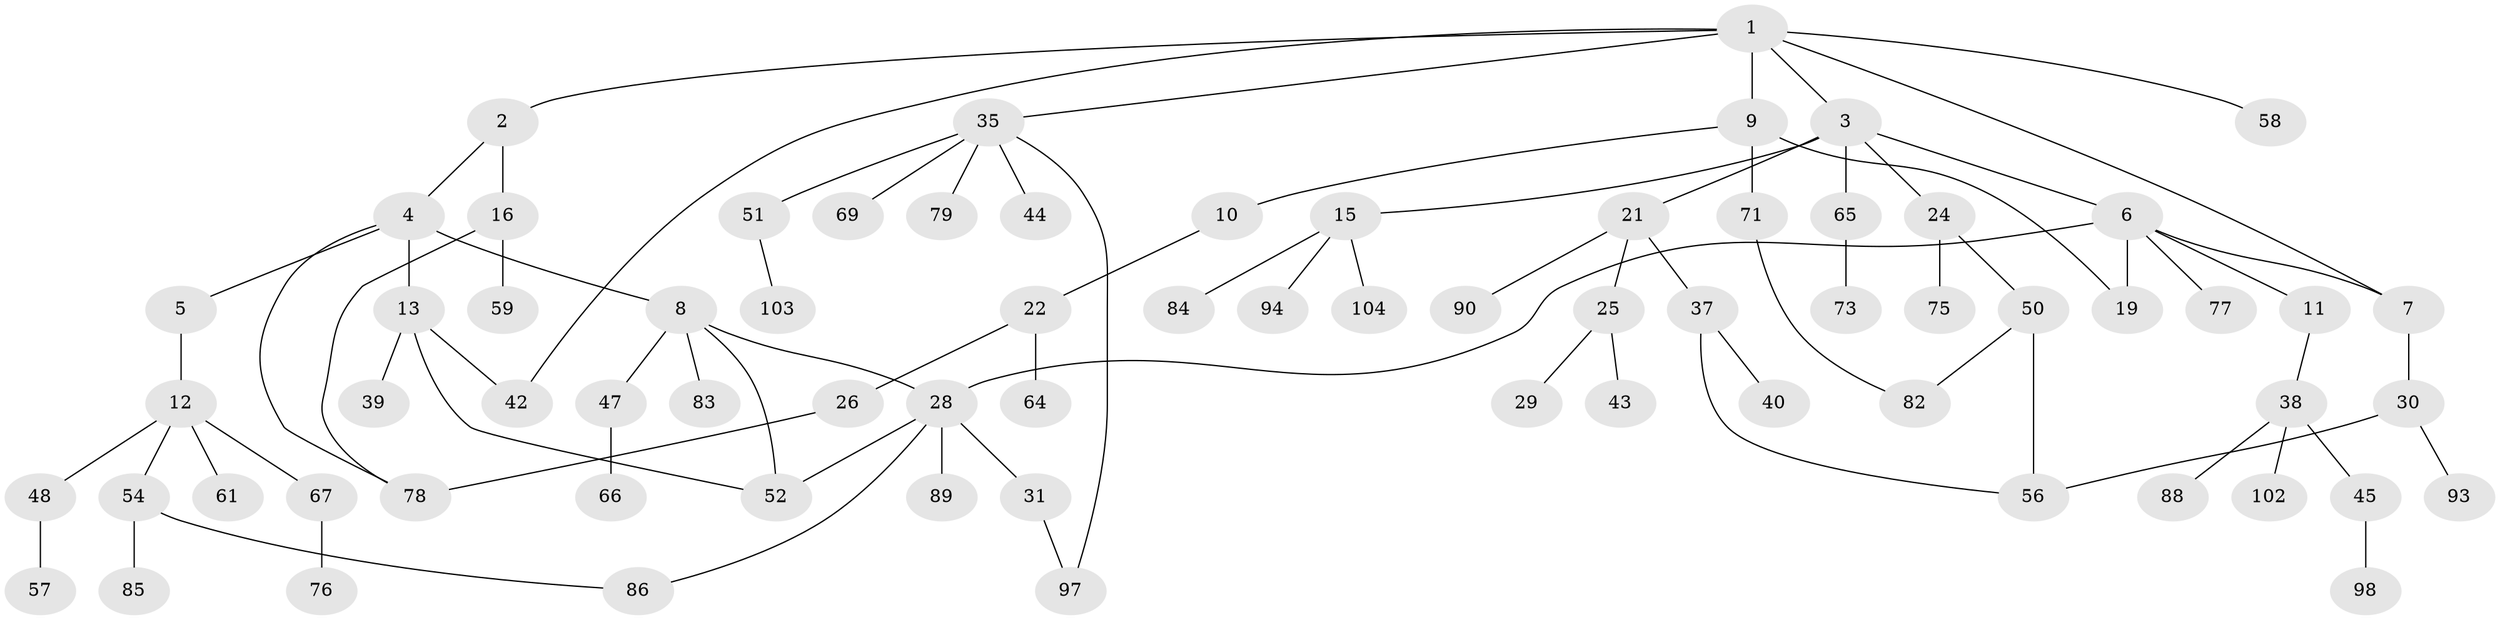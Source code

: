 // Generated by graph-tools (version 1.1) at 2025/23/03/03/25 07:23:30]
// undirected, 72 vertices, 84 edges
graph export_dot {
graph [start="1"]
  node [color=gray90,style=filled];
  1 [super="+33"];
  2 [super="+63"];
  3 [super="+20"];
  4 [super="+106"];
  5;
  6 [super="+74"];
  7;
  8 [super="+92"];
  9 [super="+23"];
  10 [super="+72"];
  11 [super="+62"];
  12 [super="+18"];
  13 [super="+14"];
  15 [super="+17"];
  16 [super="+41"];
  19;
  21 [super="+34"];
  22 [super="+87"];
  24 [super="+27"];
  25 [super="+81"];
  26 [super="+55"];
  28 [super="+32"];
  29;
  30 [super="+46"];
  31;
  35 [super="+36"];
  37;
  38 [super="+49"];
  39;
  40 [super="+53"];
  42;
  43;
  44;
  45 [super="+68"];
  47;
  48;
  50;
  51 [super="+60"];
  52 [super="+100"];
  54;
  56 [super="+70"];
  57;
  58;
  59;
  61;
  64;
  65 [super="+95"];
  66;
  67 [super="+80"];
  69;
  71 [super="+96"];
  73;
  75 [super="+91"];
  76;
  77;
  78;
  79;
  82 [super="+105"];
  83;
  84;
  85;
  86 [super="+99"];
  88;
  89;
  90;
  93;
  94;
  97 [super="+101"];
  98;
  102;
  103;
  104;
  1 -- 2;
  1 -- 3;
  1 -- 7;
  1 -- 9;
  1 -- 35;
  1 -- 58;
  1 -- 42;
  2 -- 4;
  2 -- 16;
  3 -- 6;
  3 -- 15;
  3 -- 65;
  3 -- 24;
  3 -- 21;
  4 -- 5;
  4 -- 8;
  4 -- 13;
  4 -- 78;
  5 -- 12;
  6 -- 11;
  6 -- 19;
  6 -- 28;
  6 -- 77;
  6 -- 7;
  7 -- 30;
  8 -- 28;
  8 -- 47;
  8 -- 83;
  8 -- 52;
  9 -- 10;
  9 -- 19;
  9 -- 71;
  10 -- 22;
  11 -- 38;
  12 -- 67;
  12 -- 48;
  12 -- 61;
  12 -- 54;
  13 -- 39;
  13 -- 42;
  13 -- 52;
  15 -- 84;
  15 -- 94;
  15 -- 104;
  16 -- 59;
  16 -- 78;
  21 -- 25;
  21 -- 37;
  21 -- 90;
  22 -- 26;
  22 -- 64;
  24 -- 50;
  24 -- 75;
  25 -- 29;
  25 -- 43;
  26 -- 78;
  28 -- 31;
  28 -- 52;
  28 -- 86;
  28 -- 89;
  30 -- 56;
  30 -- 93;
  31 -- 97;
  35 -- 44;
  35 -- 69;
  35 -- 79;
  35 -- 51;
  35 -- 97;
  37 -- 40;
  37 -- 56;
  38 -- 45;
  38 -- 88;
  38 -- 102;
  45 -- 98;
  47 -- 66;
  48 -- 57;
  50 -- 82;
  50 -- 56;
  51 -- 103;
  54 -- 85;
  54 -- 86;
  65 -- 73;
  67 -- 76;
  71 -- 82;
}
